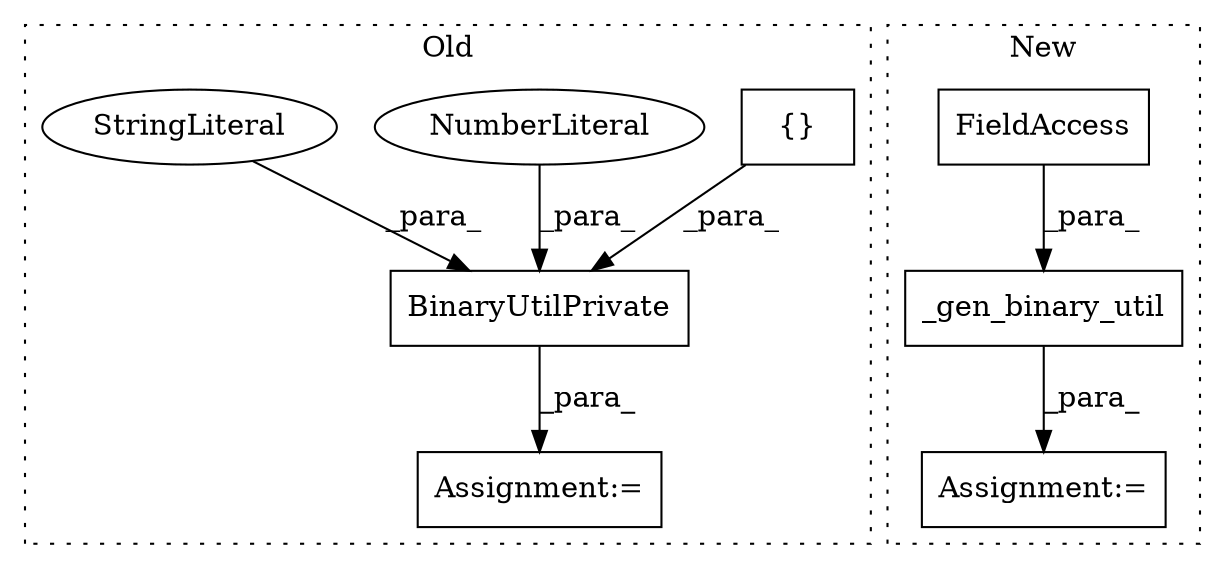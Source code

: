 digraph G {
subgraph cluster0 {
1 [label="BinaryUtilPrivate" a="32" s="6744,6782" l="18,1" shape="box"];
3 [label="{}" a="4" s="6771" l="2" shape="box"];
4 [label="NumberLiteral" a="34" s="6774" l="1" shape="ellipse"];
6 [label="Assignment:=" a="7" s="6743" l="1" shape="box"];
7 [label="StringLiteral" a="45" s="6776" l="6" shape="ellipse"];
label = "Old";
style="dotted";
}
subgraph cluster1 {
2 [label="_gen_binary_util" a="32" s="9350,9377" l="17,1" shape="box"];
5 [label="Assignment:=" a="7" s="9344" l="1" shape="box"];
8 [label="FieldAccess" a="22" s="9367" l="10" shape="box"];
label = "New";
style="dotted";
}
1 -> 6 [label="_para_"];
2 -> 5 [label="_para_"];
3 -> 1 [label="_para_"];
4 -> 1 [label="_para_"];
7 -> 1 [label="_para_"];
8 -> 2 [label="_para_"];
}